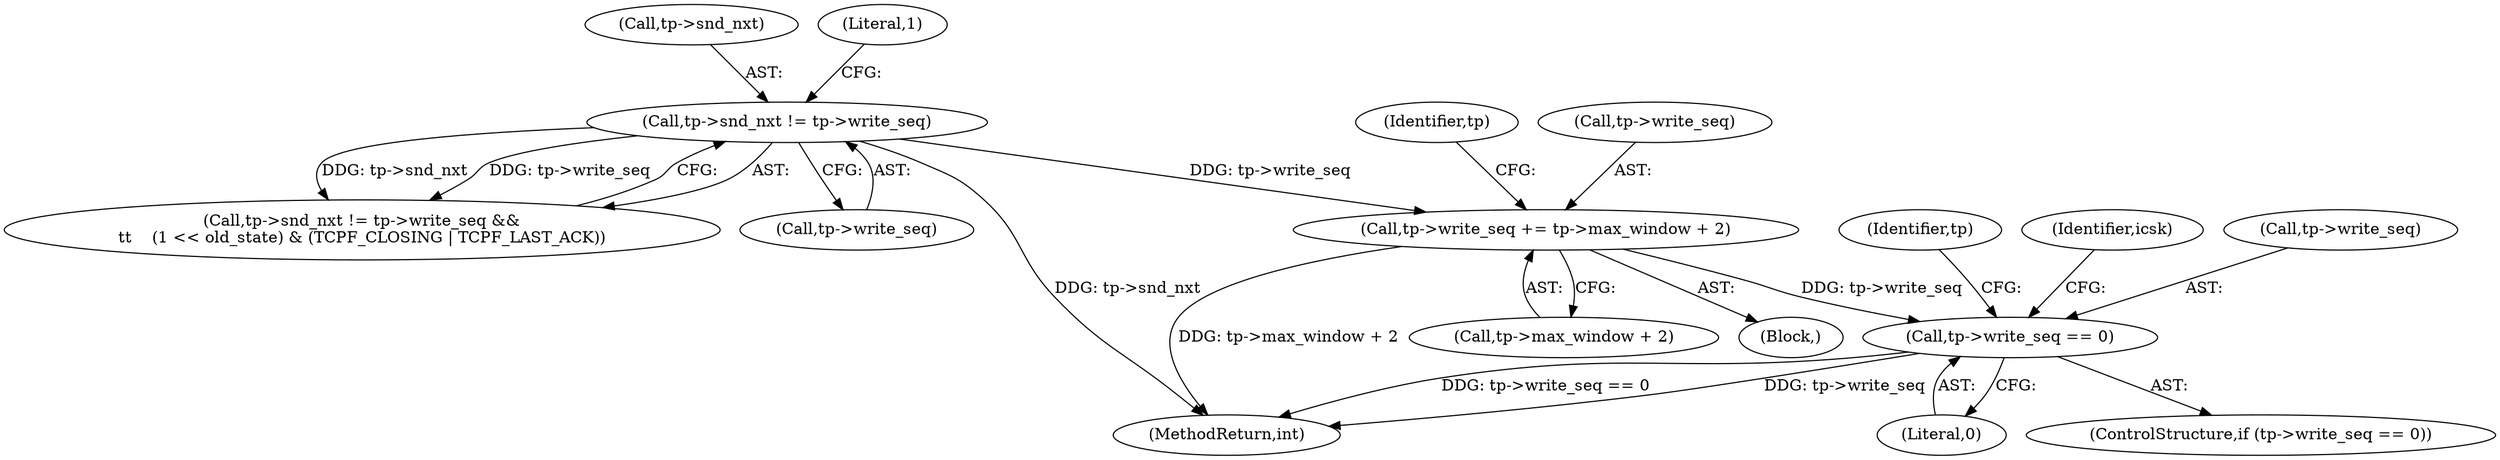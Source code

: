 digraph "0_linux_499350a5a6e7512d9ed369ed63a4244b6536f4f8@API" {
"1000251" [label="(Call,tp->write_seq == 0)"];
"1000241" [label="(Call,tp->write_seq += tp->max_window + 2)"];
"1000165" [label="(Call,tp->snd_nxt != tp->write_seq)"];
"1000255" [label="(Literal,0)"];
"1000258" [label="(Identifier,tp)"];
"1000253" [label="(Identifier,tp)"];
"1000241" [label="(Call,tp->write_seq += tp->max_window + 2)"];
"1000166" [label="(Call,tp->snd_nxt)"];
"1000245" [label="(Call,tp->max_window + 2)"];
"1000263" [label="(Identifier,icsk)"];
"1000107" [label="(Block,)"];
"1000164" [label="(Call,tp->snd_nxt != tp->write_seq &&\n\t\t    (1 << old_state) & (TCPF_CLOSING | TCPF_LAST_ACK))"];
"1000174" [label="(Literal,1)"];
"1000251" [label="(Call,tp->write_seq == 0)"];
"1000250" [label="(ControlStructure,if (tp->write_seq == 0))"];
"1000242" [label="(Call,tp->write_seq)"];
"1000165" [label="(Call,tp->snd_nxt != tp->write_seq)"];
"1000346" [label="(MethodReturn,int)"];
"1000252" [label="(Call,tp->write_seq)"];
"1000169" [label="(Call,tp->write_seq)"];
"1000251" -> "1000250"  [label="AST: "];
"1000251" -> "1000255"  [label="CFG: "];
"1000252" -> "1000251"  [label="AST: "];
"1000255" -> "1000251"  [label="AST: "];
"1000258" -> "1000251"  [label="CFG: "];
"1000263" -> "1000251"  [label="CFG: "];
"1000251" -> "1000346"  [label="DDG: tp->write_seq == 0"];
"1000251" -> "1000346"  [label="DDG: tp->write_seq"];
"1000241" -> "1000251"  [label="DDG: tp->write_seq"];
"1000241" -> "1000107"  [label="AST: "];
"1000241" -> "1000245"  [label="CFG: "];
"1000242" -> "1000241"  [label="AST: "];
"1000245" -> "1000241"  [label="AST: "];
"1000253" -> "1000241"  [label="CFG: "];
"1000241" -> "1000346"  [label="DDG: tp->max_window + 2"];
"1000165" -> "1000241"  [label="DDG: tp->write_seq"];
"1000165" -> "1000164"  [label="AST: "];
"1000165" -> "1000169"  [label="CFG: "];
"1000166" -> "1000165"  [label="AST: "];
"1000169" -> "1000165"  [label="AST: "];
"1000174" -> "1000165"  [label="CFG: "];
"1000164" -> "1000165"  [label="CFG: "];
"1000165" -> "1000346"  [label="DDG: tp->snd_nxt"];
"1000165" -> "1000164"  [label="DDG: tp->snd_nxt"];
"1000165" -> "1000164"  [label="DDG: tp->write_seq"];
}
